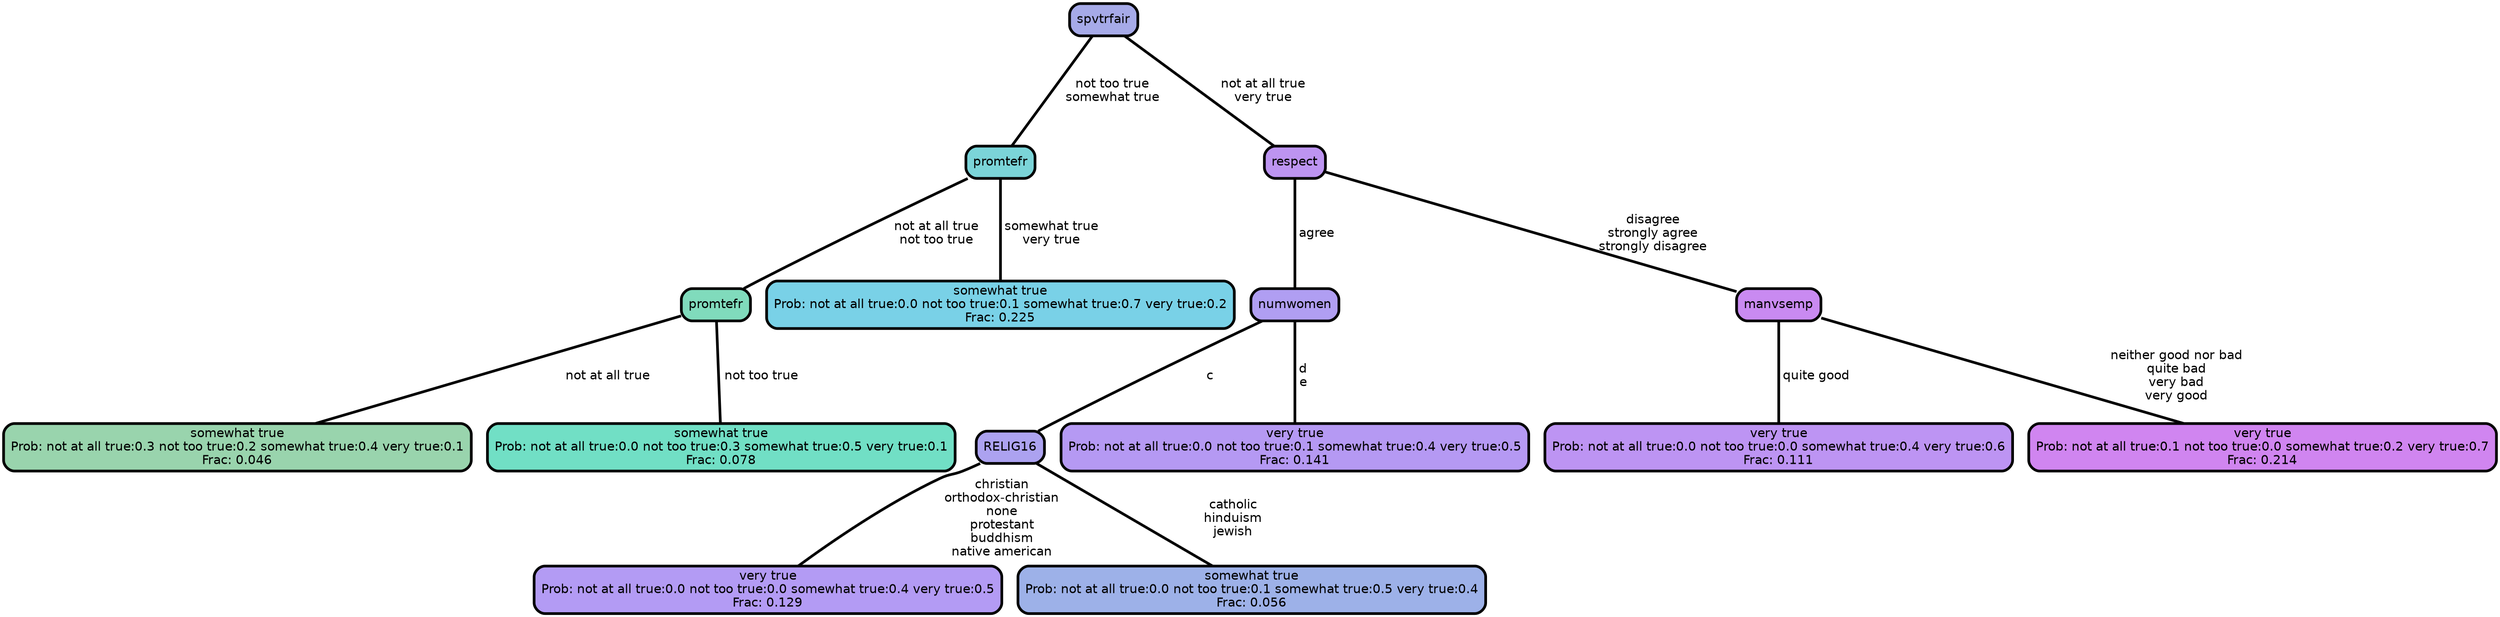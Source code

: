 graph Tree {
node [shape=box, style="filled, rounded",color="black",penwidth="3",fontcolor="black",                 fontname=helvetica] ;
graph [ranksep="0 equally", splines=straight,                 bgcolor=transparent, dpi=200] ;
edge [fontname=helvetica, color=black] ;
0 [label="somewhat true
Prob: not at all true:0.3 not too true:0.2 somewhat true:0.4 very true:0.1
Frac: 0.046", fillcolor="#99d4ad"] ;
1 [label="promtefr", fillcolor="#80dbbc"] ;
2 [label="somewhat true
Prob: not at all true:0.0 not too true:0.3 somewhat true:0.5 very true:0.1
Frac: 0.078", fillcolor="#71dfc5"] ;
3 [label="promtefr", fillcolor="#7bd4d8"] ;
4 [label="somewhat true
Prob: not at all true:0.0 not too true:0.1 somewhat true:0.7 very true:0.2
Frac: 0.225", fillcolor="#79d1e7"] ;
5 [label="spvtrfair", fillcolor="#a6aae8"] ;
6 [label="very true
Prob: not at all true:0.0 not too true:0.0 somewhat true:0.4 very true:0.5
Frac: 0.129", fillcolor="#b39bf4"] ;
7 [label="RELIG16", fillcolor="#aca2f0"] ;
8 [label="somewhat true
Prob: not at all true:0.0 not too true:0.1 somewhat true:0.5 very true:0.4
Frac: 0.056", fillcolor="#9db1e8"] ;
9 [label="numwomen", fillcolor="#b09ef2"] ;
10 [label="very true
Prob: not at all true:0.0 not too true:0.1 somewhat true:0.4 very true:0.5
Frac: 0.141", fillcolor="#b599f3"] ;
11 [label="respect", fillcolor="#bd94f1"] ;
12 [label="very true
Prob: not at all true:0.0 not too true:0.0 somewhat true:0.4 very true:0.6
Frac: 0.111", fillcolor="#bd94f3"] ;
13 [label="manvsemp", fillcolor="#c98af1"] ;
14 [label="very true
Prob: not at all true:0.1 not too true:0.0 somewhat true:0.2 very true:0.7
Frac: 0.214", fillcolor="#d085f0"] ;
1 -- 0 [label=" not at all true",penwidth=3] ;
1 -- 2 [label=" not too true",penwidth=3] ;
3 -- 1 [label=" not at all true\n not too true",penwidth=3] ;
3 -- 4 [label=" somewhat true\n very true",penwidth=3] ;
5 -- 3 [label=" not too true\n somewhat true",penwidth=3] ;
5 -- 11 [label=" not at all true\n very true",penwidth=3] ;
7 -- 6 [label=" christian\n orthodox-christian\n none\n protestant\n buddhism\n native american",penwidth=3] ;
7 -- 8 [label=" catholic\n hinduism\n jewish",penwidth=3] ;
9 -- 7 [label=" c",penwidth=3] ;
9 -- 10 [label=" d\n e",penwidth=3] ;
11 -- 9 [label=" agree",penwidth=3] ;
11 -- 13 [label=" disagree\n strongly agree\n strongly disagree",penwidth=3] ;
13 -- 12 [label=" quite good",penwidth=3] ;
13 -- 14 [label=" neither good nor bad\n quite bad\n very bad\n very good",penwidth=3] ;
{rank = same;}}